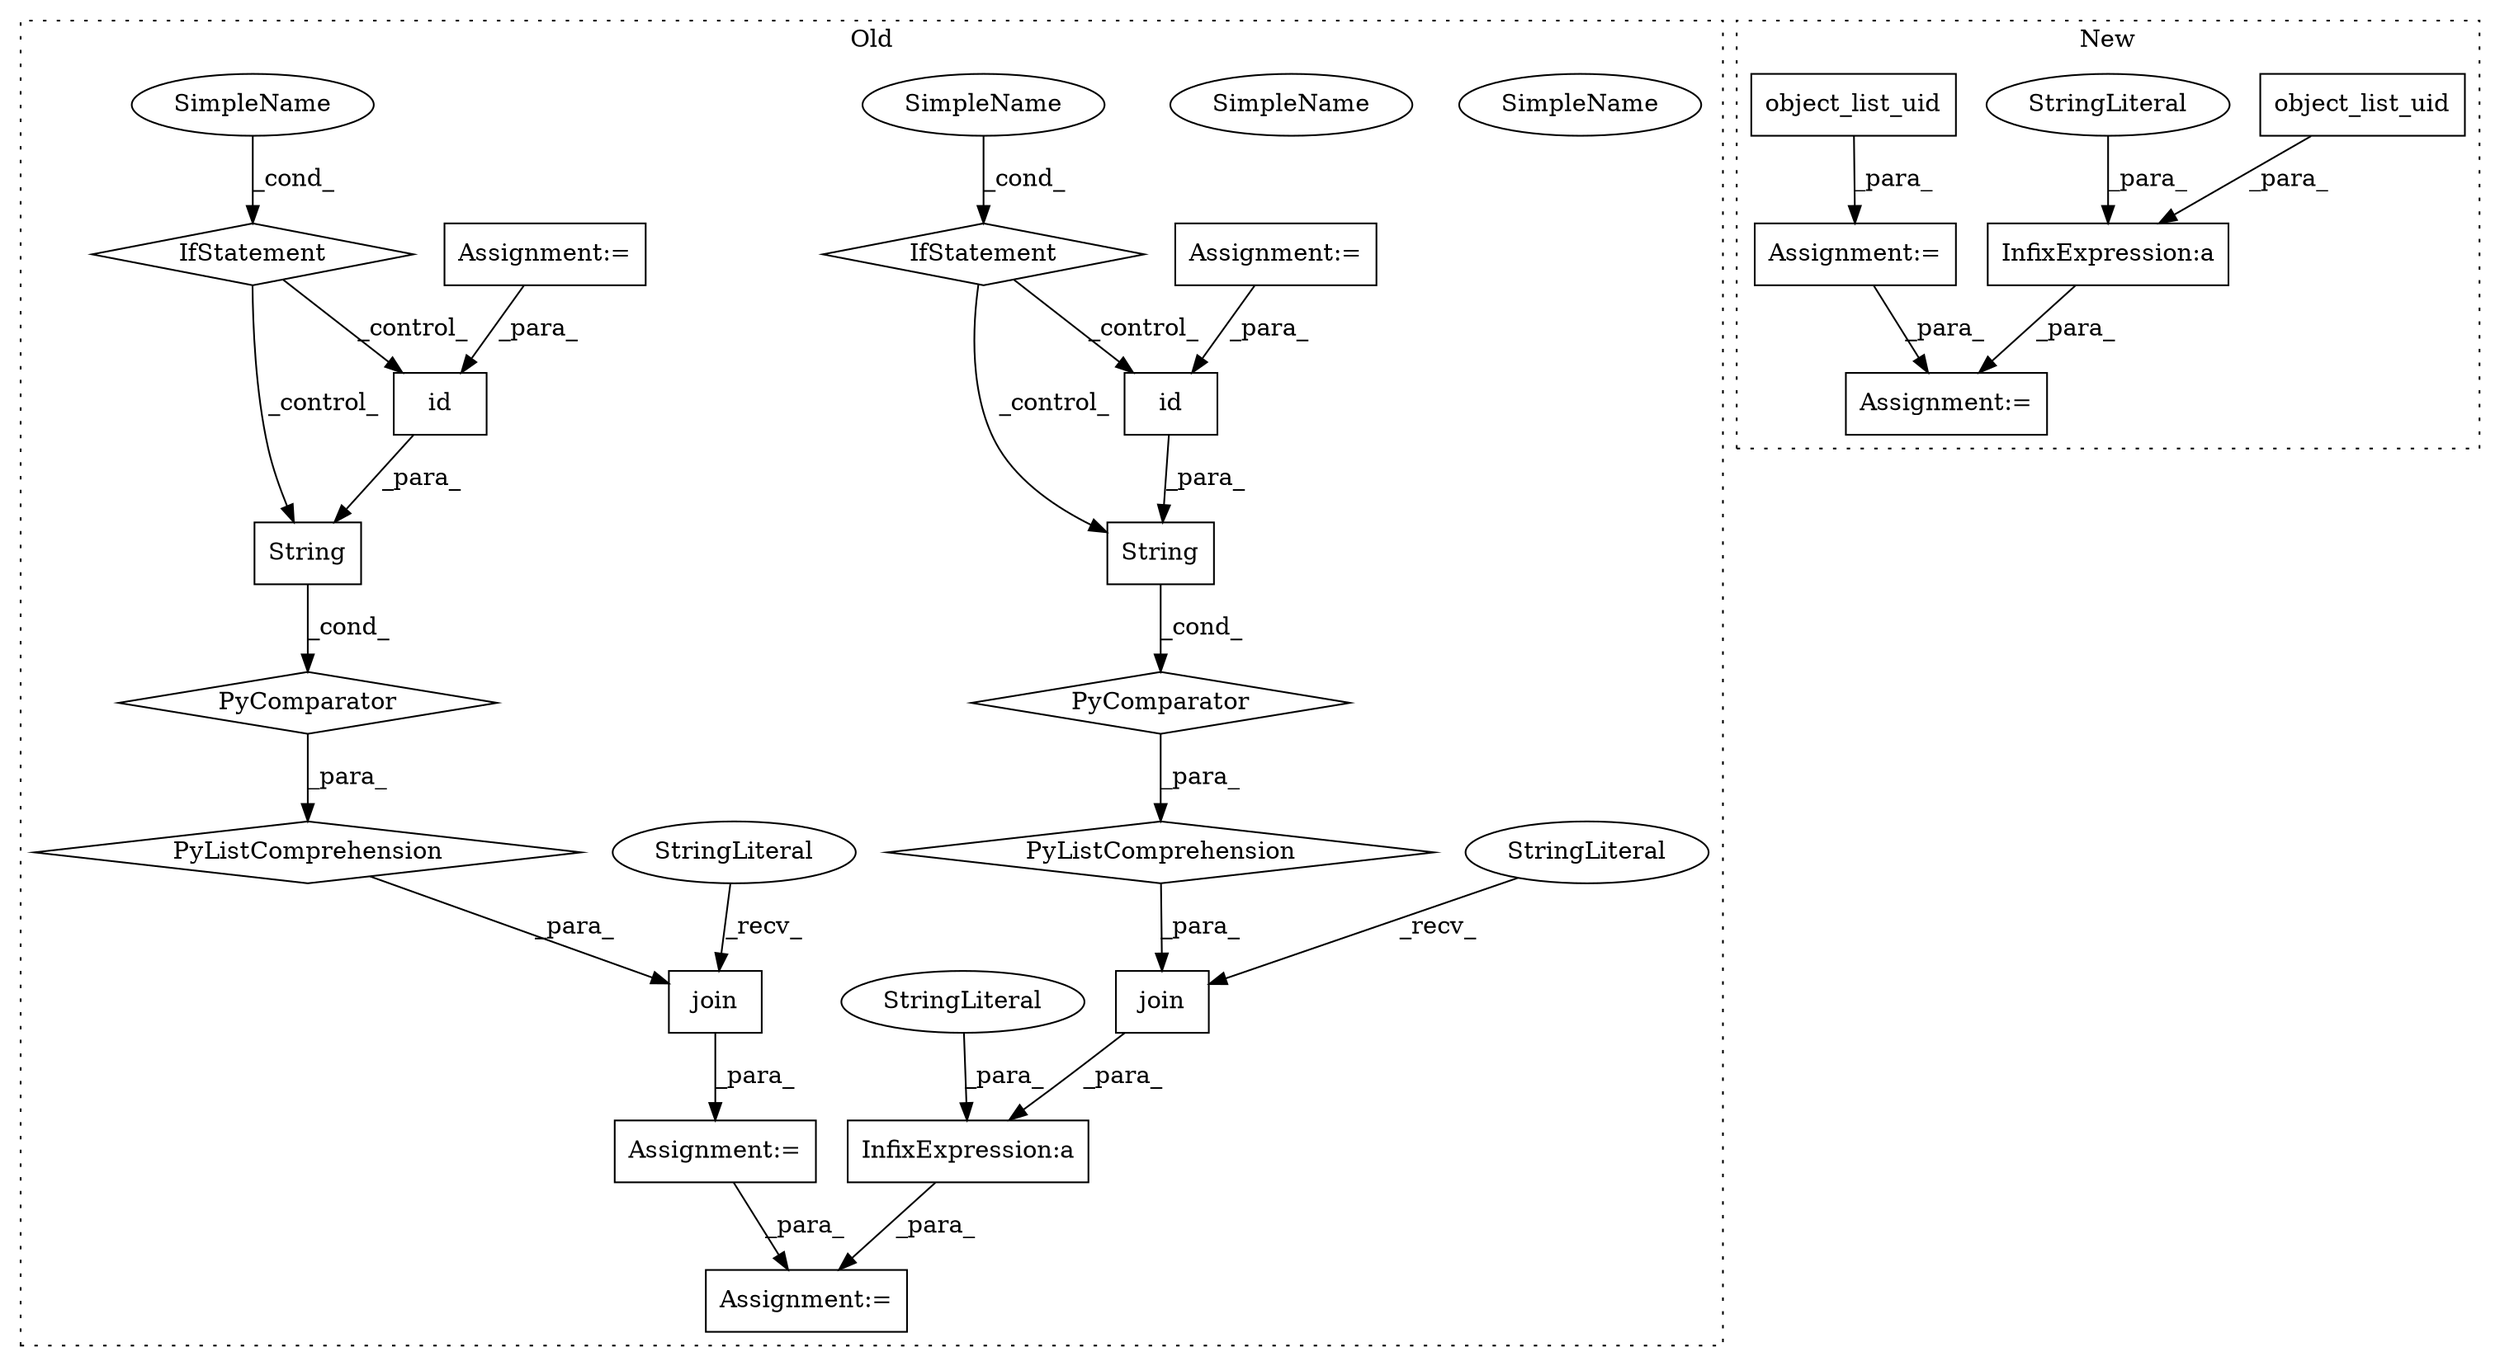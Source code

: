 digraph G {
subgraph cluster0 {
1 [label="id" a="32" s="32602,32606" l="3,1" shape="box"];
4 [label="InfixExpression:a" a="27" s="32572" l="3" shape="box"];
5 [label="String" a="32" s="32455,32467" l="7,1" shape="box"];
6 [label="SimpleName" a="42" s="32682" l="5" shape="ellipse"];
7 [label="String" a="32" s="32595,32607" l="7,1" shape="box"];
8 [label="PyComparator" a="113" s="32526" l="22" shape="diamond"];
9 [label="SimpleName" a="42" s="32543" l="5" shape="ellipse"];
10 [label="IfStatement" a="25" s="32526" l="22" shape="diamond"];
11 [label="PyComparator" a="113" s="32666" l="21" shape="diamond"];
12 [label="IfStatement" a="25" s="32666" l="21" shape="diamond"];
13 [label="join" a="32" s="32579,32695" l="16,-5" shape="box"];
14 [label="id" a="32" s="32462,32466" l="3,1" shape="box"];
15 [label="join" a="32" s="32439,32556" l="16,-5" shape="box"];
16 [label="Assignment:=" a="7" s="32666" l="21" shape="box"];
17 [label="Assignment:=" a="7" s="32526" l="22" shape="box"];
18 [label="StringLiteral" a="45" s="32435" l="3" shape="ellipse"];
19 [label="PyListComprehension" a="109" s="32455" l="101" shape="diamond"];
20 [label="StringLiteral" a="45" s="32575" l="3" shape="ellipse"];
21 [label="PyListComprehension" a="109" s="32595" l="100" shape="diamond"];
23 [label="StringLiteral" a="45" s="32569" l="3" shape="ellipse"];
24 [label="Assignment:=" a="7" s="32566" l="2" shape="box"];
25 [label="Assignment:=" a="7" s="32434" l="1" shape="box"];
29 [label="SimpleName" a="42" s="32682" l="5" shape="ellipse"];
30 [label="SimpleName" a="42" s="32543" l="5" shape="ellipse"];
label = "Old";
style="dotted";
}
subgraph cluster1 {
2 [label="object_list_uid" a="32" s="28066,28087" l="16,1" shape="box"];
3 [label="InfixExpression:a" a="27" s="28063" l="3" shape="box"];
22 [label="StringLiteral" a="45" s="28060" l="3" shape="ellipse"];
26 [label="Assignment:=" a="7" s="28057" l="2" shape="box"];
27 [label="object_list_uid" a="32" s="28019,28041" l="16,1" shape="box"];
28 [label="Assignment:=" a="7" s="28018" l="1" shape="box"];
label = "New";
style="dotted";
}
1 -> 7 [label="_para_"];
2 -> 3 [label="_para_"];
3 -> 26 [label="_para_"];
4 -> 24 [label="_para_"];
5 -> 8 [label="_cond_"];
7 -> 11 [label="_cond_"];
8 -> 19 [label="_para_"];
10 -> 14 [label="_control_"];
10 -> 5 [label="_control_"];
11 -> 21 [label="_para_"];
12 -> 7 [label="_control_"];
12 -> 1 [label="_control_"];
13 -> 4 [label="_para_"];
14 -> 5 [label="_para_"];
15 -> 25 [label="_para_"];
16 -> 1 [label="_para_"];
17 -> 14 [label="_para_"];
18 -> 15 [label="_recv_"];
19 -> 15 [label="_para_"];
20 -> 13 [label="_recv_"];
21 -> 13 [label="_para_"];
22 -> 3 [label="_para_"];
23 -> 4 [label="_para_"];
25 -> 24 [label="_para_"];
27 -> 28 [label="_para_"];
28 -> 26 [label="_para_"];
29 -> 12 [label="_cond_"];
30 -> 10 [label="_cond_"];
}